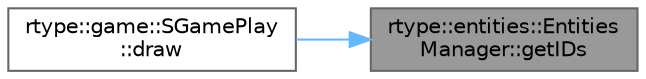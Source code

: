 digraph "rtype::entities::EntitiesManager::getIDs"
{
 // LATEX_PDF_SIZE
  bgcolor="transparent";
  edge [fontname=Helvetica,fontsize=10,labelfontname=Helvetica,labelfontsize=10];
  node [fontname=Helvetica,fontsize=10,shape=box,height=0.2,width=0.4];
  rankdir="RL";
  Node1 [label="rtype::entities::Entities\lManager::getIDs",height=0.2,width=0.4,color="gray40", fillcolor="grey60", style="filled", fontcolor="black",tooltip="This function is used to get the list of all the entities."];
  Node1 -> Node2 [dir="back",color="steelblue1",style="solid"];
  Node2 [label="rtype::game::SGamePlay\l::draw",height=0.2,width=0.4,color="grey40", fillcolor="white", style="filled",URL="$classrtype_1_1game_1_1SGamePlay.html#af5319ffc9888cf513ca2e77753208f39",tooltip="Draw on the window."];
}
